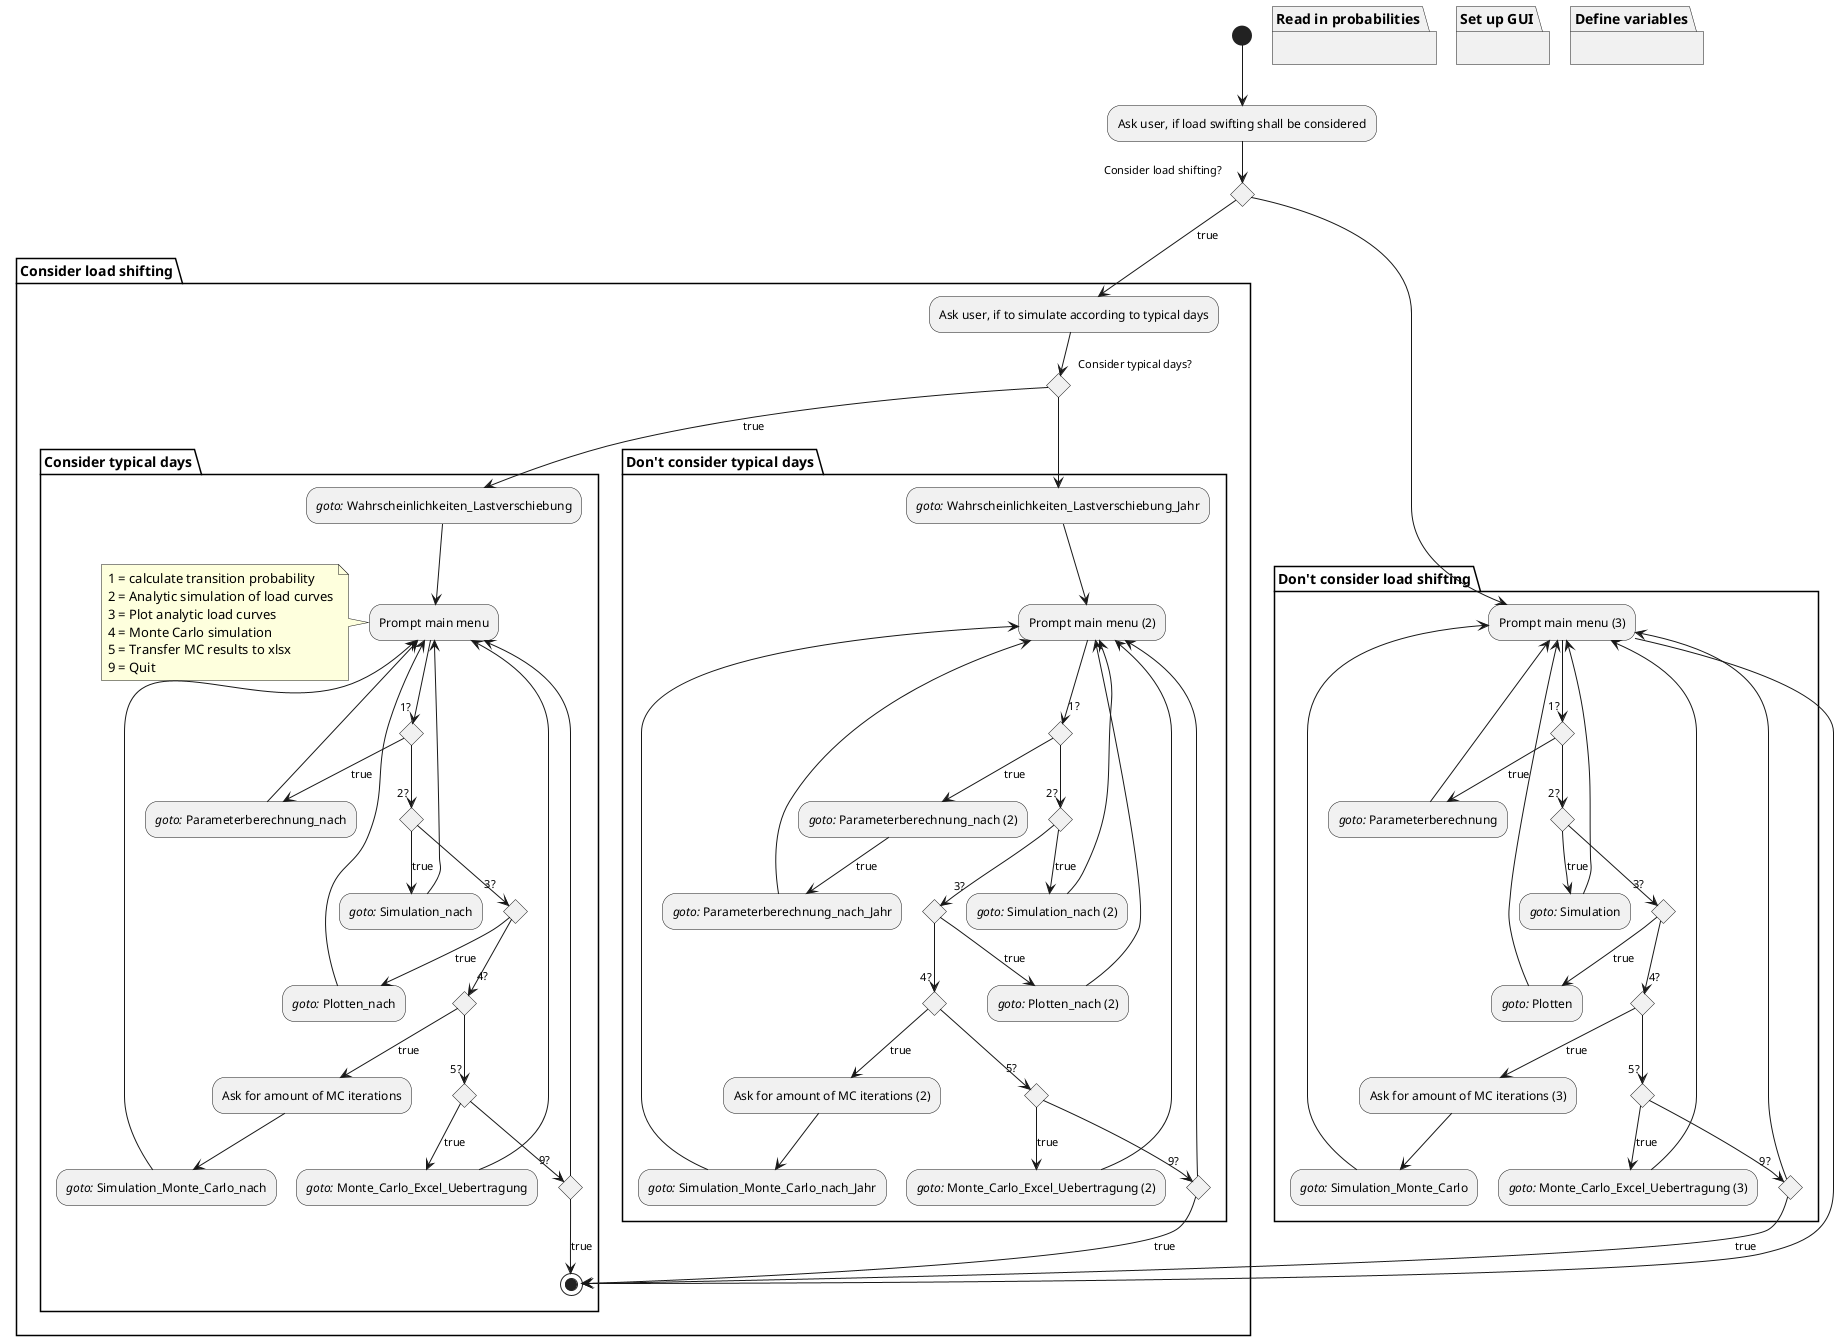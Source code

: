 @startuml
(*) --> "Ask user, if load swifting shall be considered"
partition "Read in probabilities" {
}
partition "Set up GUI" {
}
partition "Define variables" {
}
if "Consider load shifting?" then
    partition "Consider load shifting" {
    -->[true] "Ask user, if to simulate according to typical days"
    if "Consider typical days?" then
        partition "Consider typical days" {
            -->[true] "//goto:// Wahrscheinlichkeiten_Lastverschiebung"
            --> "Prompt main menu"
            note left: 1 = calculate transition probability\n2 = Analytic simulation of load curves\n3 = Plot analytic load curves\n4 = Monte Carlo simulation\n5 = Transfer MC results to xlsx\n9 = Quit
            if "1?" then
                -->[true] "//goto:// Parameterberechnung_nach"
                --> "Prompt main menu"
            else
                if "2?" then
                    -->[true] "//goto:// Simulation_nach"
                    --> "Prompt main menu"
                else
                    if "3?" then
                        -->[true] "//goto:// Plotten_nach"
                        --> "Prompt main menu"
                    else
                        if "4?" then
                            -->[true] "Ask for amount of MC iterations"
                            --> "//goto:// Simulation_Monte_Carlo_nach"
                            --> "Prompt main menu"
                        else
                            if "5?" then
                                -->[true] "//goto:// Monte_Carlo_Excel_Uebertragung"
                                --> "Prompt main menu"
                            else
                                if "9?" then
                                    -->[true] (*)
                                else
                                    --> "Prompt main menu"
                                endif
                            endif
                        endif
                    endif
                endif
            endif
        }
    else
        partition "Don't consider typical days" {
            --> "//goto:// Wahrscheinlichkeiten_Lastverschiebung_Jahr"
            --> "Prompt main menu (2)"
            if "1?" then
                -->[true] "//goto:// Parameterberechnung_nach (2)"
                -->[true] "//goto:// Parameterberechnung_nach_Jahr"
                --> "Prompt main menu (2)"
            else
                if "2?" then
                    -->[true] "//goto:// Simulation_nach (2)"
                    --> "Prompt main menu (2)"
                else
                    if "3?" then
                        -->[true] "//goto:// Plotten_nach (2)"
                        --> "Prompt main menu (2)"
                    else
                        if "4?" then
                            -->[true] "Ask for amount of MC iterations (2)"
                            --> "//goto:// Simulation_Monte_Carlo_nach_Jahr"
                            --> "Prompt main menu (2)"
                        else
                            if "5?" then
                                -->[true] "//goto:// Monte_Carlo_Excel_Uebertragung (2)"
                                --> "Prompt main menu (2)"
                            else
                                if "9?" then
                                    -->[true] (*)
                                else
                                    --> "Prompt main menu (2)"
                                endif
                            endif
                        endif
                    endif
                endif
            endif
        }
    endif
    }
else
    partition "Don't consider load shifting"
    --> "Prompt main menu (3)"
    if "1?" then
        -->[true] "//goto:// Parameterberechnung"
        --> "Prompt main menu (3)"
    else
        if "2?" then
            -->[true] "//goto:// Simulation"
            --> "Prompt main menu (3)"
        else
            if "3?" then
                -->[true] "//goto:// Plotten"
                --> "Prompt main menu (3)"
            else
                if "4?" then
                    -->[true] "Ask for amount of MC iterations (3)"
                    --> "//goto:// Simulation_Monte_Carlo"
                    --> "Prompt main menu (3)"
                else
                    if "5?" then
                        -->[true] "//goto:// Monte_Carlo_Excel_Uebertragung (3)"
                        --> "Prompt main menu (3)"
                    else
                        if "9?" then
                            -->[true] (*)
                        else
                            --> "Prompt main menu (3)"
                        endif
                    endif
                endif
            endif
        endif
    endif
endif
--> (*)
@enduml